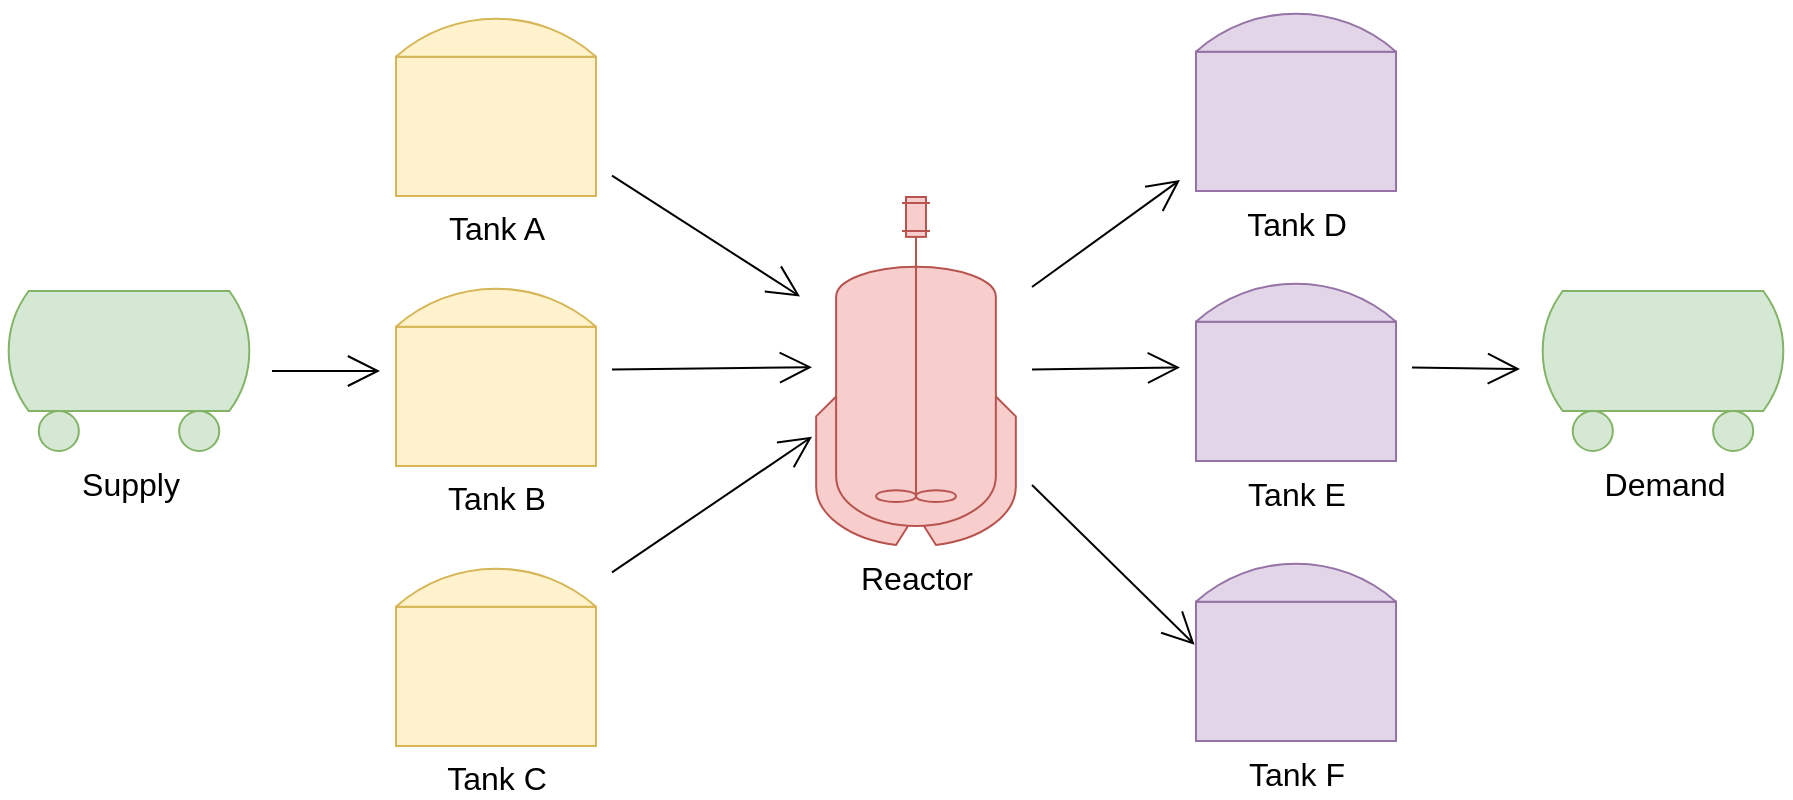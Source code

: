 <mxfile version="15.3.5" type="device"><diagram id="ZiWaIAP7eG5GTA--i5ye" name="example-1"><mxGraphModel dx="1580" dy="803" grid="1" gridSize="10" guides="1" tooltips="1" connect="1" arrows="1" fold="1" page="1" pageScale="1" pageWidth="300" pageHeight="300" math="0" shadow="0"><root><mxCell id="0"/><mxCell id="1" parent="0"/><mxCell id="WuG8x-u6aO6j_xzJK0pf-11" style="edgeStyle=none;curved=1;rounded=0;orthogonalLoop=1;jettySize=auto;html=1;endArrow=open;startSize=14;endSize=14;sourcePerimeterSpacing=8;targetPerimeterSpacing=8;fontSize=16;" edge="1" parent="1" source="WuG8x-u6aO6j_xzJK0pf-1" target="WuG8x-u6aO6j_xzJK0pf-5"><mxGeometry relative="1" as="geometry"/></mxCell><mxCell id="WuG8x-u6aO6j_xzJK0pf-12" style="edgeStyle=none;curved=1;rounded=0;orthogonalLoop=1;jettySize=auto;html=1;endArrow=open;startSize=14;endSize=14;sourcePerimeterSpacing=8;targetPerimeterSpacing=8;fontSize=16;" edge="1" parent="1" source="WuG8x-u6aO6j_xzJK0pf-1" target="WuG8x-u6aO6j_xzJK0pf-6"><mxGeometry relative="1" as="geometry"/></mxCell><mxCell id="WuG8x-u6aO6j_xzJK0pf-13" style="edgeStyle=none;curved=1;rounded=0;orthogonalLoop=1;jettySize=auto;html=1;entryX=-0.007;entryY=0.493;entryDx=0;entryDy=0;entryPerimeter=0;endArrow=open;startSize=14;endSize=14;sourcePerimeterSpacing=8;targetPerimeterSpacing=8;fontSize=16;" edge="1" parent="1" source="WuG8x-u6aO6j_xzJK0pf-1" target="WuG8x-u6aO6j_xzJK0pf-7"><mxGeometry relative="1" as="geometry"/></mxCell><mxCell id="WuG8x-u6aO6j_xzJK0pf-1" value="Reactor" style="shape=mxgraph.pid.vessels.jacketed_mixing_vessel;html=1;pointerEvents=1;align=center;verticalLabelPosition=bottom;verticalAlign=top;dashed=0;hachureGap=4;fontSize=16;fillColor=#f8cecc;strokeColor=#b85450;" vertex="1" parent="1"><mxGeometry x="130" y="150.5" width="100" height="174" as="geometry"/></mxCell><mxCell id="WuG8x-u6aO6j_xzJK0pf-8" style="edgeStyle=none;curved=1;rounded=0;orthogonalLoop=1;jettySize=auto;html=1;endArrow=open;startSize=14;endSize=14;sourcePerimeterSpacing=8;targetPerimeterSpacing=8;fontSize=16;" edge="1" parent="1" source="WuG8x-u6aO6j_xzJK0pf-2" target="WuG8x-u6aO6j_xzJK0pf-1"><mxGeometry relative="1" as="geometry"/></mxCell><mxCell id="WuG8x-u6aO6j_xzJK0pf-2" value="Tank A" style="shape=mxgraph.pid.vessels.tank_(dished_roof);html=1;pointerEvents=1;align=center;verticalLabelPosition=bottom;verticalAlign=top;dashed=0;hachureGap=4;fontSize=16;fillColor=#fff2cc;strokeColor=#d6b656;" vertex="1" parent="1"><mxGeometry x="-80" y="55" width="100" height="95" as="geometry"/></mxCell><mxCell id="WuG8x-u6aO6j_xzJK0pf-9" style="edgeStyle=none;curved=1;rounded=0;orthogonalLoop=1;jettySize=auto;html=1;entryX=-0.02;entryY=0.489;entryDx=0;entryDy=0;entryPerimeter=0;endArrow=open;startSize=14;endSize=14;sourcePerimeterSpacing=8;targetPerimeterSpacing=8;fontSize=16;" edge="1" parent="1" source="WuG8x-u6aO6j_xzJK0pf-3" target="WuG8x-u6aO6j_xzJK0pf-1"><mxGeometry relative="1" as="geometry"/></mxCell><mxCell id="WuG8x-u6aO6j_xzJK0pf-3" value="Tank B" style="shape=mxgraph.pid.vessels.tank_(dished_roof);html=1;pointerEvents=1;align=center;verticalLabelPosition=bottom;verticalAlign=top;dashed=0;hachureGap=4;fontSize=16;fillColor=#fff2cc;strokeColor=#d6b656;" vertex="1" parent="1"><mxGeometry x="-80" y="190" width="100" height="95" as="geometry"/></mxCell><mxCell id="WuG8x-u6aO6j_xzJK0pf-10" style="edgeStyle=none;curved=1;rounded=0;orthogonalLoop=1;jettySize=auto;html=1;entryX=-0.02;entryY=0.689;entryDx=0;entryDy=0;entryPerimeter=0;endArrow=open;startSize=14;endSize=14;sourcePerimeterSpacing=8;targetPerimeterSpacing=8;fontSize=16;" edge="1" parent="1" source="WuG8x-u6aO6j_xzJK0pf-4" target="WuG8x-u6aO6j_xzJK0pf-1"><mxGeometry relative="1" as="geometry"/></mxCell><mxCell id="WuG8x-u6aO6j_xzJK0pf-4" value="Tank C" style="shape=mxgraph.pid.vessels.tank_(dished_roof);html=1;pointerEvents=1;align=center;verticalLabelPosition=bottom;verticalAlign=top;dashed=0;hachureGap=4;fontSize=16;fillColor=#fff2cc;strokeColor=#d6b656;" vertex="1" parent="1"><mxGeometry x="-80" y="330" width="100" height="95" as="geometry"/></mxCell><mxCell id="WuG8x-u6aO6j_xzJK0pf-5" value="Tank D" style="shape=mxgraph.pid.vessels.tank_(dished_roof);html=1;pointerEvents=1;align=center;verticalLabelPosition=bottom;verticalAlign=top;dashed=0;hachureGap=4;fontSize=16;fillColor=#e1d5e7;strokeColor=#9673a6;" vertex="1" parent="1"><mxGeometry x="320" y="52.5" width="100" height="95" as="geometry"/></mxCell><mxCell id="WuG8x-u6aO6j_xzJK0pf-17" value="" style="edgeStyle=none;curved=1;rounded=0;orthogonalLoop=1;jettySize=auto;html=1;fontSize=16;endArrow=open;startSize=14;endSize=14;sourcePerimeterSpacing=8;targetPerimeterSpacing=8;" edge="1" parent="1" source="WuG8x-u6aO6j_xzJK0pf-6" target="WuG8x-u6aO6j_xzJK0pf-15"><mxGeometry relative="1" as="geometry"/></mxCell><mxCell id="WuG8x-u6aO6j_xzJK0pf-6" value="Tank E" style="shape=mxgraph.pid.vessels.tank_(dished_roof);html=1;pointerEvents=1;align=center;verticalLabelPosition=bottom;verticalAlign=top;dashed=0;hachureGap=4;fontSize=16;fillColor=#e1d5e7;strokeColor=#9673a6;" vertex="1" parent="1"><mxGeometry x="320" y="187.5" width="100" height="95" as="geometry"/></mxCell><mxCell id="WuG8x-u6aO6j_xzJK0pf-7" value="Tank F" style="shape=mxgraph.pid.vessels.tank_(dished_roof);html=1;pointerEvents=1;align=center;verticalLabelPosition=bottom;verticalAlign=top;dashed=0;hachureGap=4;fontSize=16;fillColor=#e1d5e7;strokeColor=#9673a6;" vertex="1" parent="1"><mxGeometry x="320" y="327.5" width="100" height="95" as="geometry"/></mxCell><mxCell id="WuG8x-u6aO6j_xzJK0pf-16" value="" style="edgeStyle=none;curved=1;rounded=0;orthogonalLoop=1;jettySize=auto;html=1;fontSize=16;endArrow=open;startSize=14;endSize=14;sourcePerimeterSpacing=8;targetPerimeterSpacing=8;" edge="1" parent="1" source="WuG8x-u6aO6j_xzJK0pf-14" target="WuG8x-u6aO6j_xzJK0pf-3"><mxGeometry relative="1" as="geometry"/></mxCell><mxCell id="WuG8x-u6aO6j_xzJK0pf-14" value="Supply" style="verticalLabelPosition=bottom;outlineConnect=0;align=center;dashed=0;html=1;verticalAlign=top;shape=mxgraph.pid.misc.tank_car,_tank_wagon;hachureGap=4;pointerEvents=0;fontSize=16;fillColor=#d5e8d4;strokeColor=#82b366;" vertex="1" parent="1"><mxGeometry x="-277" y="197.5" width="127" height="80" as="geometry"/></mxCell><mxCell id="WuG8x-u6aO6j_xzJK0pf-15" value="Demand" style="verticalLabelPosition=bottom;outlineConnect=0;align=center;dashed=0;html=1;verticalAlign=top;shape=mxgraph.pid.misc.tank_car,_tank_wagon;hachureGap=4;pointerEvents=0;fontSize=16;fillColor=#d5e8d4;strokeColor=#82b366;" vertex="1" parent="1"><mxGeometry x="490" y="197.5" width="127" height="80" as="geometry"/></mxCell></root></mxGraphModel></diagram></mxfile>
